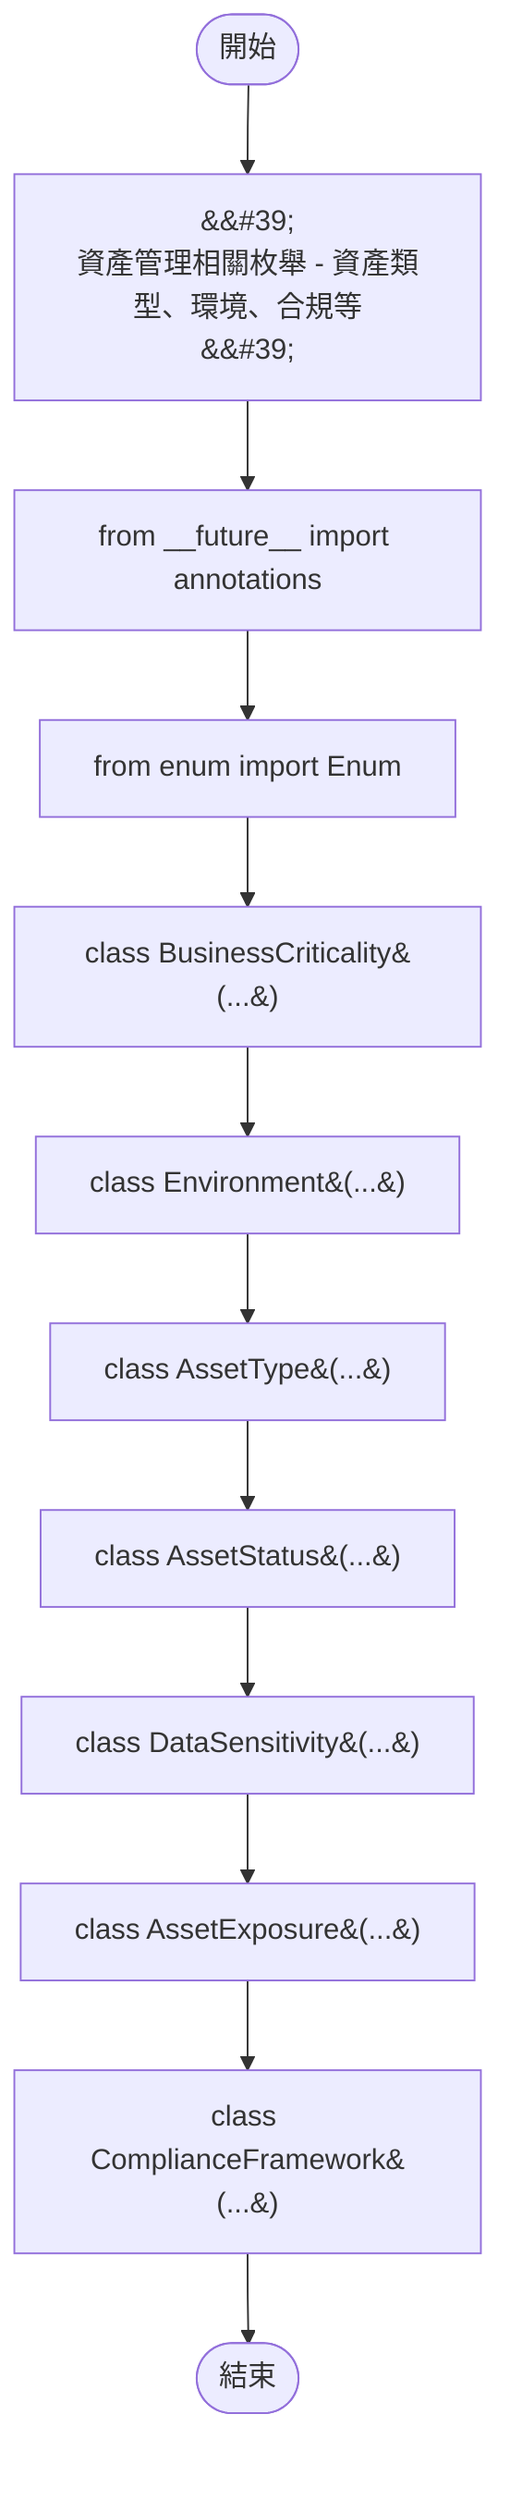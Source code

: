 flowchart TB
    n1([開始])
    n2([結束])
    n3[&amp;&#35;39;\n資產管理相關枚舉 - 資產類型、環境、合規等\n&amp;&#35;39;]
    n4[from __future__ import annotations]
    n5[from enum import Enum]
    n6[class BusinessCriticality&#40;...&#41;]
    n7[class Environment&#40;...&#41;]
    n8[class AssetType&#40;...&#41;]
    n9[class AssetStatus&#40;...&#41;]
    n10[class DataSensitivity&#40;...&#41;]
    n11[class AssetExposure&#40;...&#41;]
    n12[class ComplianceFramework&#40;...&#41;]
    n1 --> n3
    n3 --> n4
    n4 --> n5
    n5 --> n6
    n6 --> n7
    n7 --> n8
    n8 --> n9
    n9 --> n10
    n10 --> n11
    n11 --> n12
    n12 --> n2